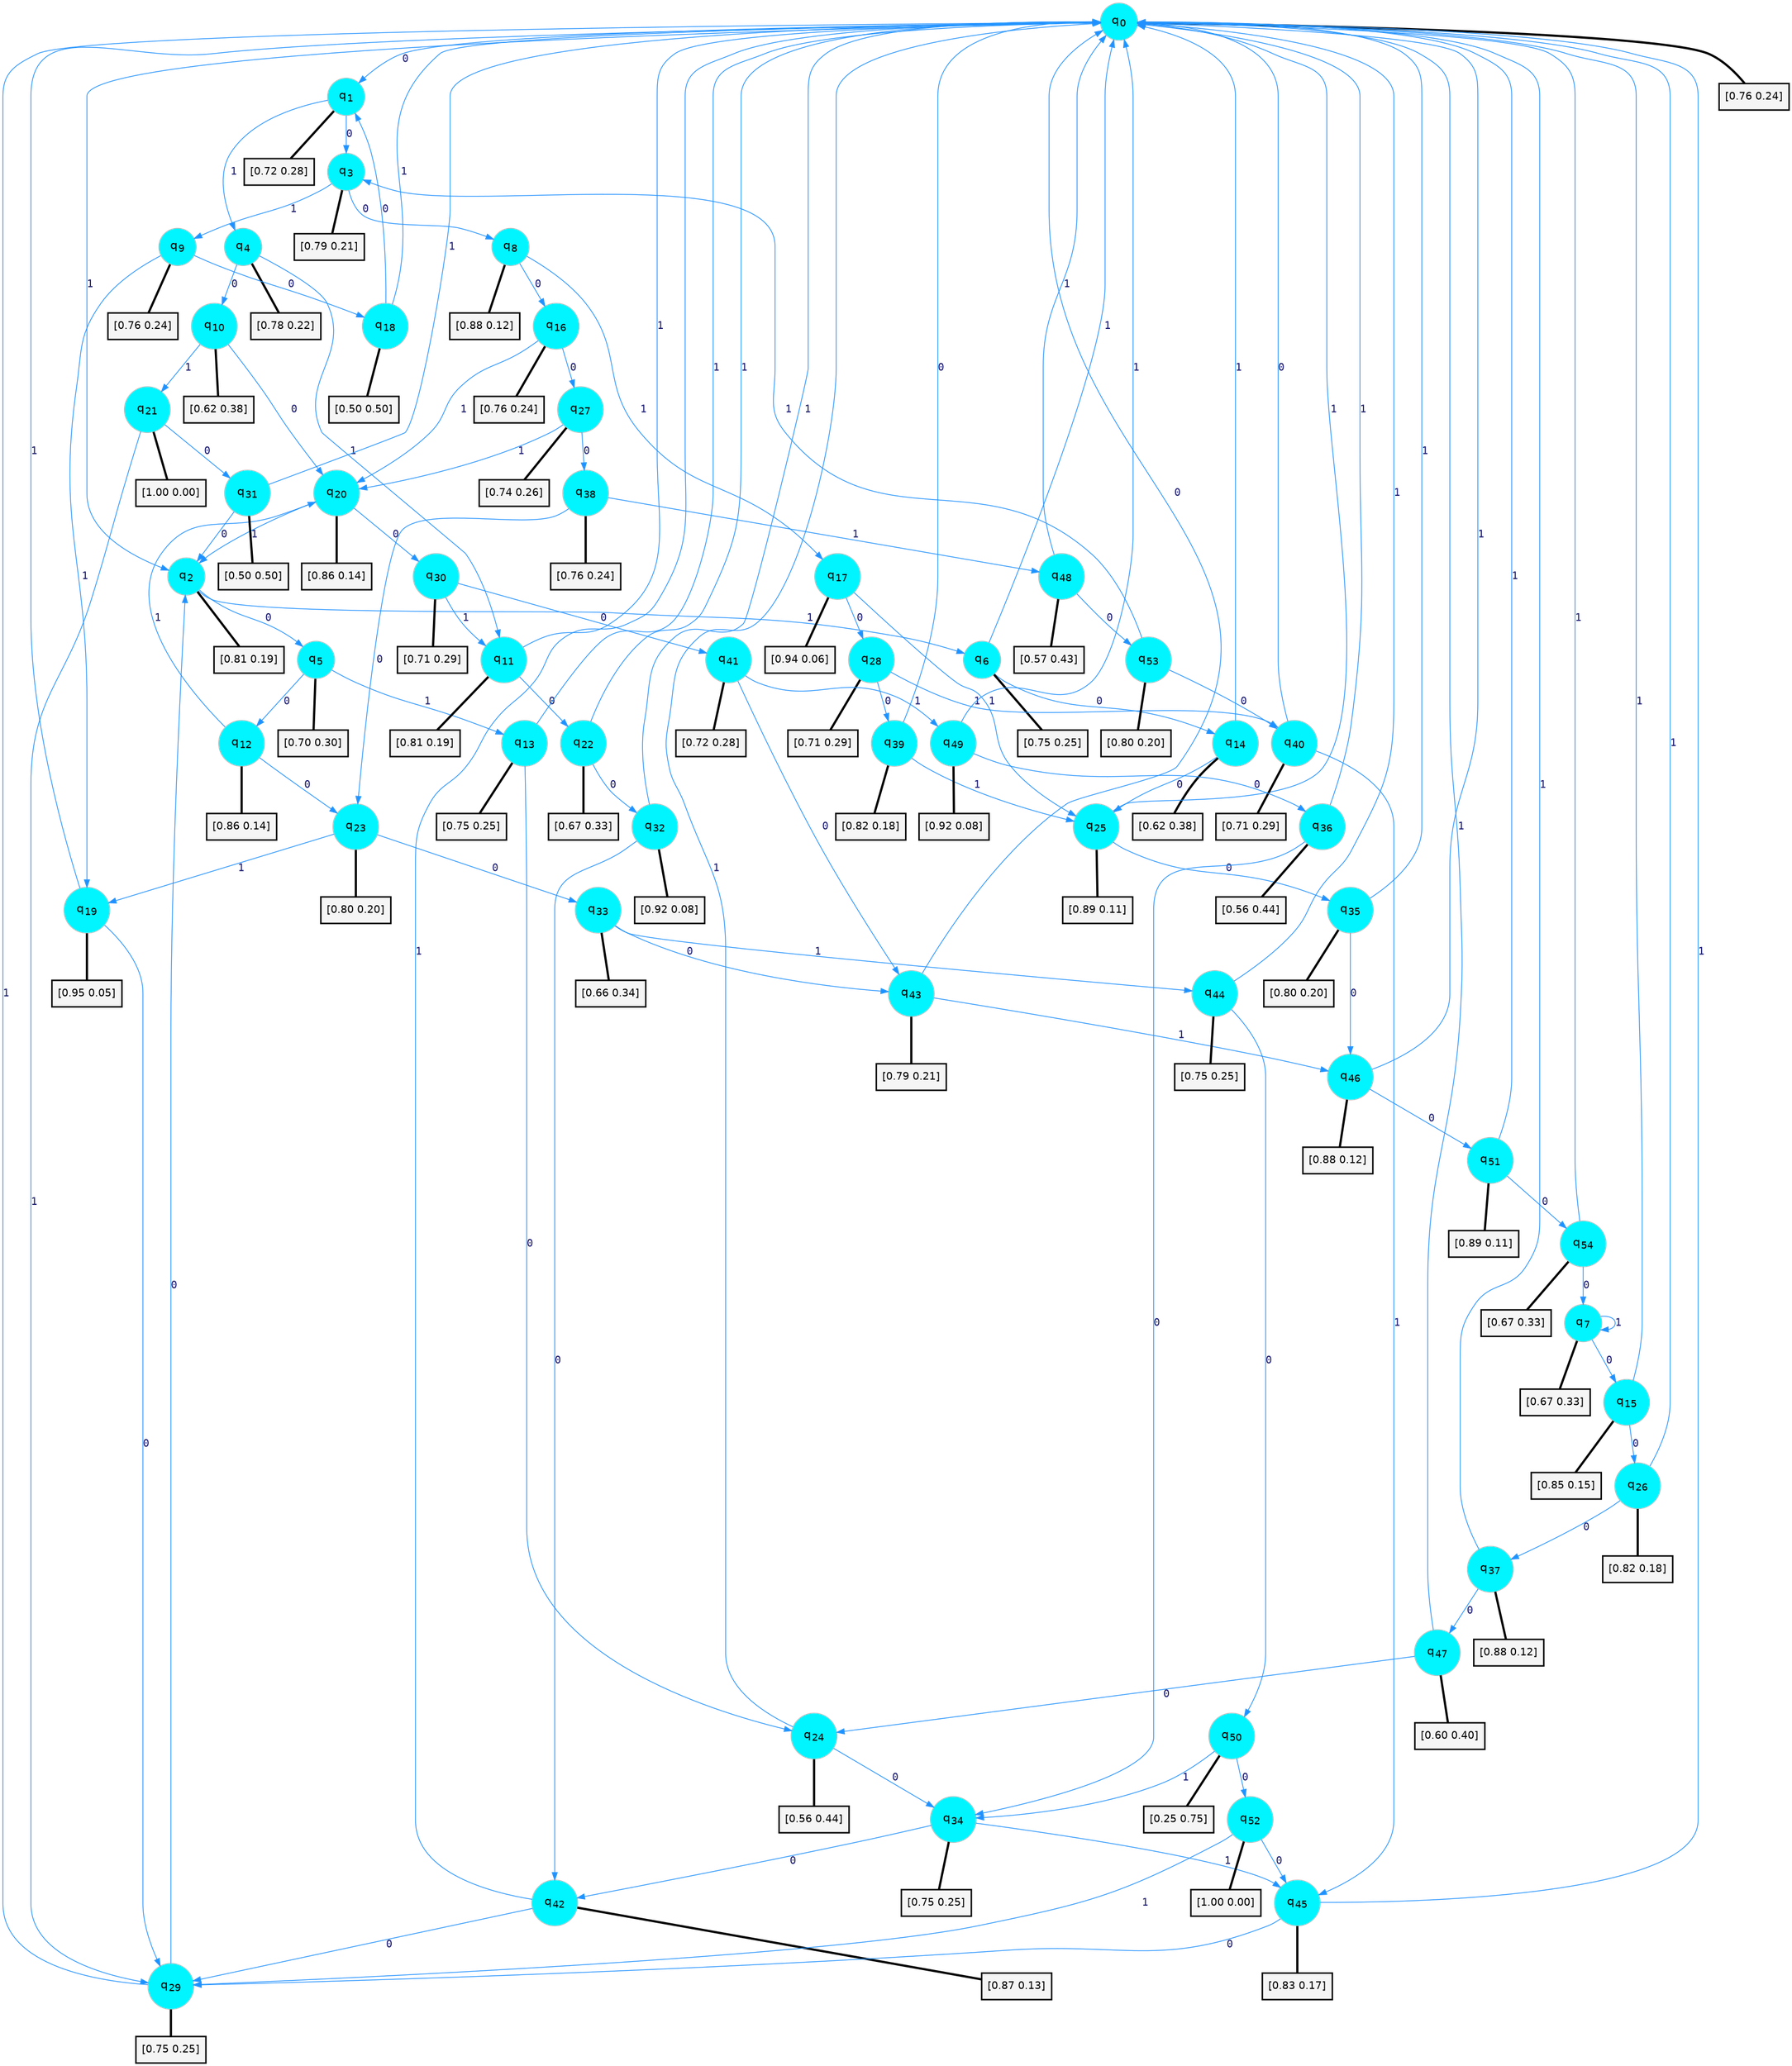 digraph G {
graph [
bgcolor=transparent, dpi=300, rankdir=TD, size="40,25"];
node [
color=gray, fillcolor=turquoise1, fontcolor=black, fontname=Helvetica, fontsize=16, fontweight=bold, shape=circle, style=filled];
edge [
arrowsize=1, color=dodgerblue1, fontcolor=midnightblue, fontname=courier, fontweight=bold, penwidth=1, style=solid, weight=20];
0[label=<q<SUB>0</SUB>>];
1[label=<q<SUB>1</SUB>>];
2[label=<q<SUB>2</SUB>>];
3[label=<q<SUB>3</SUB>>];
4[label=<q<SUB>4</SUB>>];
5[label=<q<SUB>5</SUB>>];
6[label=<q<SUB>6</SUB>>];
7[label=<q<SUB>7</SUB>>];
8[label=<q<SUB>8</SUB>>];
9[label=<q<SUB>9</SUB>>];
10[label=<q<SUB>10</SUB>>];
11[label=<q<SUB>11</SUB>>];
12[label=<q<SUB>12</SUB>>];
13[label=<q<SUB>13</SUB>>];
14[label=<q<SUB>14</SUB>>];
15[label=<q<SUB>15</SUB>>];
16[label=<q<SUB>16</SUB>>];
17[label=<q<SUB>17</SUB>>];
18[label=<q<SUB>18</SUB>>];
19[label=<q<SUB>19</SUB>>];
20[label=<q<SUB>20</SUB>>];
21[label=<q<SUB>21</SUB>>];
22[label=<q<SUB>22</SUB>>];
23[label=<q<SUB>23</SUB>>];
24[label=<q<SUB>24</SUB>>];
25[label=<q<SUB>25</SUB>>];
26[label=<q<SUB>26</SUB>>];
27[label=<q<SUB>27</SUB>>];
28[label=<q<SUB>28</SUB>>];
29[label=<q<SUB>29</SUB>>];
30[label=<q<SUB>30</SUB>>];
31[label=<q<SUB>31</SUB>>];
32[label=<q<SUB>32</SUB>>];
33[label=<q<SUB>33</SUB>>];
34[label=<q<SUB>34</SUB>>];
35[label=<q<SUB>35</SUB>>];
36[label=<q<SUB>36</SUB>>];
37[label=<q<SUB>37</SUB>>];
38[label=<q<SUB>38</SUB>>];
39[label=<q<SUB>39</SUB>>];
40[label=<q<SUB>40</SUB>>];
41[label=<q<SUB>41</SUB>>];
42[label=<q<SUB>42</SUB>>];
43[label=<q<SUB>43</SUB>>];
44[label=<q<SUB>44</SUB>>];
45[label=<q<SUB>45</SUB>>];
46[label=<q<SUB>46</SUB>>];
47[label=<q<SUB>47</SUB>>];
48[label=<q<SUB>48</SUB>>];
49[label=<q<SUB>49</SUB>>];
50[label=<q<SUB>50</SUB>>];
51[label=<q<SUB>51</SUB>>];
52[label=<q<SUB>52</SUB>>];
53[label=<q<SUB>53</SUB>>];
54[label=<q<SUB>54</SUB>>];
55[label="[0.76 0.24]", shape=box,fontcolor=black, fontname=Helvetica, fontsize=14, penwidth=2, fillcolor=whitesmoke,color=black];
56[label="[0.72 0.28]", shape=box,fontcolor=black, fontname=Helvetica, fontsize=14, penwidth=2, fillcolor=whitesmoke,color=black];
57[label="[0.81 0.19]", shape=box,fontcolor=black, fontname=Helvetica, fontsize=14, penwidth=2, fillcolor=whitesmoke,color=black];
58[label="[0.79 0.21]", shape=box,fontcolor=black, fontname=Helvetica, fontsize=14, penwidth=2, fillcolor=whitesmoke,color=black];
59[label="[0.78 0.22]", shape=box,fontcolor=black, fontname=Helvetica, fontsize=14, penwidth=2, fillcolor=whitesmoke,color=black];
60[label="[0.70 0.30]", shape=box,fontcolor=black, fontname=Helvetica, fontsize=14, penwidth=2, fillcolor=whitesmoke,color=black];
61[label="[0.75 0.25]", shape=box,fontcolor=black, fontname=Helvetica, fontsize=14, penwidth=2, fillcolor=whitesmoke,color=black];
62[label="[0.67 0.33]", shape=box,fontcolor=black, fontname=Helvetica, fontsize=14, penwidth=2, fillcolor=whitesmoke,color=black];
63[label="[0.88 0.12]", shape=box,fontcolor=black, fontname=Helvetica, fontsize=14, penwidth=2, fillcolor=whitesmoke,color=black];
64[label="[0.76 0.24]", shape=box,fontcolor=black, fontname=Helvetica, fontsize=14, penwidth=2, fillcolor=whitesmoke,color=black];
65[label="[0.62 0.38]", shape=box,fontcolor=black, fontname=Helvetica, fontsize=14, penwidth=2, fillcolor=whitesmoke,color=black];
66[label="[0.81 0.19]", shape=box,fontcolor=black, fontname=Helvetica, fontsize=14, penwidth=2, fillcolor=whitesmoke,color=black];
67[label="[0.86 0.14]", shape=box,fontcolor=black, fontname=Helvetica, fontsize=14, penwidth=2, fillcolor=whitesmoke,color=black];
68[label="[0.75 0.25]", shape=box,fontcolor=black, fontname=Helvetica, fontsize=14, penwidth=2, fillcolor=whitesmoke,color=black];
69[label="[0.62 0.38]", shape=box,fontcolor=black, fontname=Helvetica, fontsize=14, penwidth=2, fillcolor=whitesmoke,color=black];
70[label="[0.85 0.15]", shape=box,fontcolor=black, fontname=Helvetica, fontsize=14, penwidth=2, fillcolor=whitesmoke,color=black];
71[label="[0.76 0.24]", shape=box,fontcolor=black, fontname=Helvetica, fontsize=14, penwidth=2, fillcolor=whitesmoke,color=black];
72[label="[0.94 0.06]", shape=box,fontcolor=black, fontname=Helvetica, fontsize=14, penwidth=2, fillcolor=whitesmoke,color=black];
73[label="[0.50 0.50]", shape=box,fontcolor=black, fontname=Helvetica, fontsize=14, penwidth=2, fillcolor=whitesmoke,color=black];
74[label="[0.95 0.05]", shape=box,fontcolor=black, fontname=Helvetica, fontsize=14, penwidth=2, fillcolor=whitesmoke,color=black];
75[label="[0.86 0.14]", shape=box,fontcolor=black, fontname=Helvetica, fontsize=14, penwidth=2, fillcolor=whitesmoke,color=black];
76[label="[1.00 0.00]", shape=box,fontcolor=black, fontname=Helvetica, fontsize=14, penwidth=2, fillcolor=whitesmoke,color=black];
77[label="[0.67 0.33]", shape=box,fontcolor=black, fontname=Helvetica, fontsize=14, penwidth=2, fillcolor=whitesmoke,color=black];
78[label="[0.80 0.20]", shape=box,fontcolor=black, fontname=Helvetica, fontsize=14, penwidth=2, fillcolor=whitesmoke,color=black];
79[label="[0.56 0.44]", shape=box,fontcolor=black, fontname=Helvetica, fontsize=14, penwidth=2, fillcolor=whitesmoke,color=black];
80[label="[0.89 0.11]", shape=box,fontcolor=black, fontname=Helvetica, fontsize=14, penwidth=2, fillcolor=whitesmoke,color=black];
81[label="[0.82 0.18]", shape=box,fontcolor=black, fontname=Helvetica, fontsize=14, penwidth=2, fillcolor=whitesmoke,color=black];
82[label="[0.74 0.26]", shape=box,fontcolor=black, fontname=Helvetica, fontsize=14, penwidth=2, fillcolor=whitesmoke,color=black];
83[label="[0.71 0.29]", shape=box,fontcolor=black, fontname=Helvetica, fontsize=14, penwidth=2, fillcolor=whitesmoke,color=black];
84[label="[0.75 0.25]", shape=box,fontcolor=black, fontname=Helvetica, fontsize=14, penwidth=2, fillcolor=whitesmoke,color=black];
85[label="[0.71 0.29]", shape=box,fontcolor=black, fontname=Helvetica, fontsize=14, penwidth=2, fillcolor=whitesmoke,color=black];
86[label="[0.50 0.50]", shape=box,fontcolor=black, fontname=Helvetica, fontsize=14, penwidth=2, fillcolor=whitesmoke,color=black];
87[label="[0.92 0.08]", shape=box,fontcolor=black, fontname=Helvetica, fontsize=14, penwidth=2, fillcolor=whitesmoke,color=black];
88[label="[0.66 0.34]", shape=box,fontcolor=black, fontname=Helvetica, fontsize=14, penwidth=2, fillcolor=whitesmoke,color=black];
89[label="[0.75 0.25]", shape=box,fontcolor=black, fontname=Helvetica, fontsize=14, penwidth=2, fillcolor=whitesmoke,color=black];
90[label="[0.80 0.20]", shape=box,fontcolor=black, fontname=Helvetica, fontsize=14, penwidth=2, fillcolor=whitesmoke,color=black];
91[label="[0.56 0.44]", shape=box,fontcolor=black, fontname=Helvetica, fontsize=14, penwidth=2, fillcolor=whitesmoke,color=black];
92[label="[0.88 0.12]", shape=box,fontcolor=black, fontname=Helvetica, fontsize=14, penwidth=2, fillcolor=whitesmoke,color=black];
93[label="[0.76 0.24]", shape=box,fontcolor=black, fontname=Helvetica, fontsize=14, penwidth=2, fillcolor=whitesmoke,color=black];
94[label="[0.82 0.18]", shape=box,fontcolor=black, fontname=Helvetica, fontsize=14, penwidth=2, fillcolor=whitesmoke,color=black];
95[label="[0.71 0.29]", shape=box,fontcolor=black, fontname=Helvetica, fontsize=14, penwidth=2, fillcolor=whitesmoke,color=black];
96[label="[0.72 0.28]", shape=box,fontcolor=black, fontname=Helvetica, fontsize=14, penwidth=2, fillcolor=whitesmoke,color=black];
97[label="[0.87 0.13]", shape=box,fontcolor=black, fontname=Helvetica, fontsize=14, penwidth=2, fillcolor=whitesmoke,color=black];
98[label="[0.79 0.21]", shape=box,fontcolor=black, fontname=Helvetica, fontsize=14, penwidth=2, fillcolor=whitesmoke,color=black];
99[label="[0.75 0.25]", shape=box,fontcolor=black, fontname=Helvetica, fontsize=14, penwidth=2, fillcolor=whitesmoke,color=black];
100[label="[0.83 0.17]", shape=box,fontcolor=black, fontname=Helvetica, fontsize=14, penwidth=2, fillcolor=whitesmoke,color=black];
101[label="[0.88 0.12]", shape=box,fontcolor=black, fontname=Helvetica, fontsize=14, penwidth=2, fillcolor=whitesmoke,color=black];
102[label="[0.60 0.40]", shape=box,fontcolor=black, fontname=Helvetica, fontsize=14, penwidth=2, fillcolor=whitesmoke,color=black];
103[label="[0.57 0.43]", shape=box,fontcolor=black, fontname=Helvetica, fontsize=14, penwidth=2, fillcolor=whitesmoke,color=black];
104[label="[0.92 0.08]", shape=box,fontcolor=black, fontname=Helvetica, fontsize=14, penwidth=2, fillcolor=whitesmoke,color=black];
105[label="[0.25 0.75]", shape=box,fontcolor=black, fontname=Helvetica, fontsize=14, penwidth=2, fillcolor=whitesmoke,color=black];
106[label="[0.89 0.11]", shape=box,fontcolor=black, fontname=Helvetica, fontsize=14, penwidth=2, fillcolor=whitesmoke,color=black];
107[label="[1.00 0.00]", shape=box,fontcolor=black, fontname=Helvetica, fontsize=14, penwidth=2, fillcolor=whitesmoke,color=black];
108[label="[0.80 0.20]", shape=box,fontcolor=black, fontname=Helvetica, fontsize=14, penwidth=2, fillcolor=whitesmoke,color=black];
109[label="[0.67 0.33]", shape=box,fontcolor=black, fontname=Helvetica, fontsize=14, penwidth=2, fillcolor=whitesmoke,color=black];
0->1 [label=0];
0->2 [label=1];
0->55 [arrowhead=none, penwidth=3,color=black];
1->3 [label=0];
1->4 [label=1];
1->56 [arrowhead=none, penwidth=3,color=black];
2->5 [label=0];
2->6 [label=1];
2->57 [arrowhead=none, penwidth=3,color=black];
3->8 [label=0];
3->9 [label=1];
3->58 [arrowhead=none, penwidth=3,color=black];
4->10 [label=0];
4->11 [label=1];
4->59 [arrowhead=none, penwidth=3,color=black];
5->12 [label=0];
5->13 [label=1];
5->60 [arrowhead=none, penwidth=3,color=black];
6->14 [label=0];
6->0 [label=1];
6->61 [arrowhead=none, penwidth=3,color=black];
7->15 [label=0];
7->7 [label=1];
7->62 [arrowhead=none, penwidth=3,color=black];
8->16 [label=0];
8->17 [label=1];
8->63 [arrowhead=none, penwidth=3,color=black];
9->18 [label=0];
9->19 [label=1];
9->64 [arrowhead=none, penwidth=3,color=black];
10->20 [label=0];
10->21 [label=1];
10->65 [arrowhead=none, penwidth=3,color=black];
11->22 [label=0];
11->0 [label=1];
11->66 [arrowhead=none, penwidth=3,color=black];
12->23 [label=0];
12->20 [label=1];
12->67 [arrowhead=none, penwidth=3,color=black];
13->24 [label=0];
13->0 [label=1];
13->68 [arrowhead=none, penwidth=3,color=black];
14->25 [label=0];
14->0 [label=1];
14->69 [arrowhead=none, penwidth=3,color=black];
15->26 [label=0];
15->0 [label=1];
15->70 [arrowhead=none, penwidth=3,color=black];
16->27 [label=0];
16->20 [label=1];
16->71 [arrowhead=none, penwidth=3,color=black];
17->28 [label=0];
17->25 [label=1];
17->72 [arrowhead=none, penwidth=3,color=black];
18->1 [label=0];
18->0 [label=1];
18->73 [arrowhead=none, penwidth=3,color=black];
19->29 [label=0];
19->0 [label=1];
19->74 [arrowhead=none, penwidth=3,color=black];
20->30 [label=0];
20->2 [label=1];
20->75 [arrowhead=none, penwidth=3,color=black];
21->31 [label=0];
21->29 [label=1];
21->76 [arrowhead=none, penwidth=3,color=black];
22->32 [label=0];
22->0 [label=1];
22->77 [arrowhead=none, penwidth=3,color=black];
23->33 [label=0];
23->19 [label=1];
23->78 [arrowhead=none, penwidth=3,color=black];
24->34 [label=0];
24->0 [label=1];
24->79 [arrowhead=none, penwidth=3,color=black];
25->35 [label=0];
25->0 [label=1];
25->80 [arrowhead=none, penwidth=3,color=black];
26->37 [label=0];
26->0 [label=1];
26->81 [arrowhead=none, penwidth=3,color=black];
27->38 [label=0];
27->20 [label=1];
27->82 [arrowhead=none, penwidth=3,color=black];
28->39 [label=0];
28->40 [label=1];
28->83 [arrowhead=none, penwidth=3,color=black];
29->2 [label=0];
29->0 [label=1];
29->84 [arrowhead=none, penwidth=3,color=black];
30->41 [label=0];
30->11 [label=1];
30->85 [arrowhead=none, penwidth=3,color=black];
31->2 [label=0];
31->0 [label=1];
31->86 [arrowhead=none, penwidth=3,color=black];
32->42 [label=0];
32->0 [label=1];
32->87 [arrowhead=none, penwidth=3,color=black];
33->43 [label=0];
33->44 [label=1];
33->88 [arrowhead=none, penwidth=3,color=black];
34->42 [label=0];
34->45 [label=1];
34->89 [arrowhead=none, penwidth=3,color=black];
35->46 [label=0];
35->0 [label=1];
35->90 [arrowhead=none, penwidth=3,color=black];
36->34 [label=0];
36->0 [label=1];
36->91 [arrowhead=none, penwidth=3,color=black];
37->47 [label=0];
37->0 [label=1];
37->92 [arrowhead=none, penwidth=3,color=black];
38->23 [label=0];
38->48 [label=1];
38->93 [arrowhead=none, penwidth=3,color=black];
39->0 [label=0];
39->25 [label=1];
39->94 [arrowhead=none, penwidth=3,color=black];
40->0 [label=0];
40->45 [label=1];
40->95 [arrowhead=none, penwidth=3,color=black];
41->43 [label=0];
41->49 [label=1];
41->96 [arrowhead=none, penwidth=3,color=black];
42->29 [label=0];
42->0 [label=1];
42->97 [arrowhead=none, penwidth=3,color=black];
43->0 [label=0];
43->46 [label=1];
43->98 [arrowhead=none, penwidth=3,color=black];
44->50 [label=0];
44->0 [label=1];
44->99 [arrowhead=none, penwidth=3,color=black];
45->29 [label=0];
45->0 [label=1];
45->100 [arrowhead=none, penwidth=3,color=black];
46->51 [label=0];
46->0 [label=1];
46->101 [arrowhead=none, penwidth=3,color=black];
47->24 [label=0];
47->0 [label=1];
47->102 [arrowhead=none, penwidth=3,color=black];
48->53 [label=0];
48->0 [label=1];
48->103 [arrowhead=none, penwidth=3,color=black];
49->36 [label=0];
49->0 [label=1];
49->104 [arrowhead=none, penwidth=3,color=black];
50->52 [label=0];
50->34 [label=1];
50->105 [arrowhead=none, penwidth=3,color=black];
51->54 [label=0];
51->0 [label=1];
51->106 [arrowhead=none, penwidth=3,color=black];
52->45 [label=0];
52->29 [label=1];
52->107 [arrowhead=none, penwidth=3,color=black];
53->40 [label=0];
53->3 [label=1];
53->108 [arrowhead=none, penwidth=3,color=black];
54->7 [label=0];
54->0 [label=1];
54->109 [arrowhead=none, penwidth=3,color=black];
}
